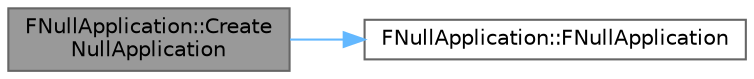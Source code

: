 digraph "FNullApplication::CreateNullApplication"
{
 // INTERACTIVE_SVG=YES
 // LATEX_PDF_SIZE
  bgcolor="transparent";
  edge [fontname=Helvetica,fontsize=10,labelfontname=Helvetica,labelfontsize=10];
  node [fontname=Helvetica,fontsize=10,shape=box,height=0.2,width=0.4];
  rankdir="LR";
  Node1 [id="Node000001",label="FNullApplication::Create\lNullApplication",height=0.2,width=0.4,color="gray40", fillcolor="grey60", style="filled", fontcolor="black",tooltip=" "];
  Node1 -> Node2 [id="edge1_Node000001_Node000002",color="steelblue1",style="solid",tooltip=" "];
  Node2 [id="Node000002",label="FNullApplication::FNullApplication",height=0.2,width=0.4,color="grey40", fillcolor="white", style="filled",URL="$d3/daa/classFNullApplication.html#af7866653645745150641a0551de6752c",tooltip=" "];
}
